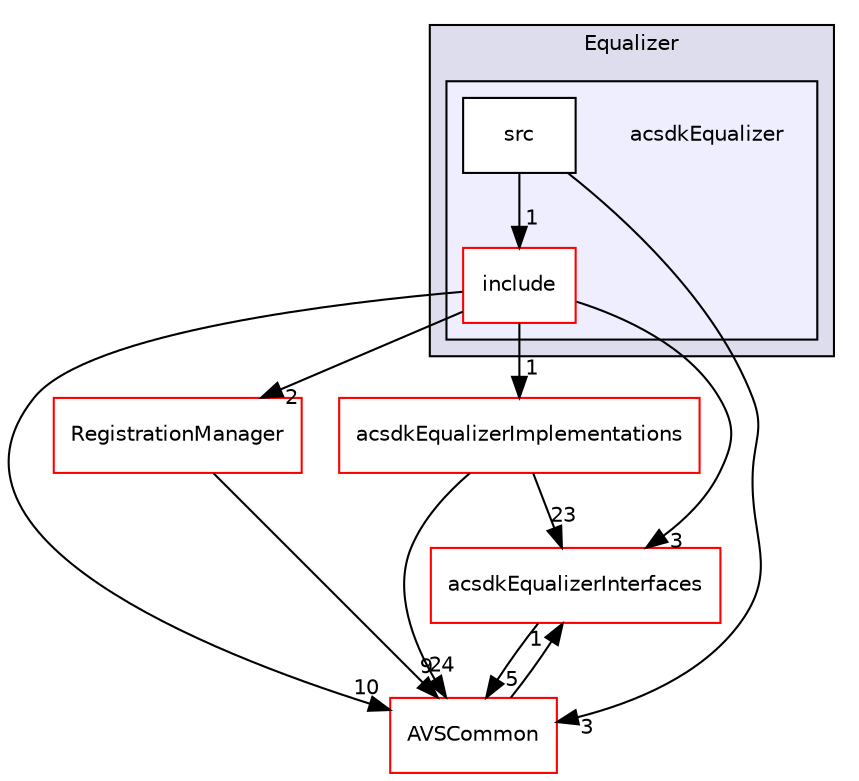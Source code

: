 digraph "/workplace/avs-device-sdk/capabilities/Equalizer/acsdkEqualizer" {
  compound=true
  node [ fontsize="10", fontname="Helvetica"];
  edge [ labelfontsize="10", labelfontname="Helvetica"];
  subgraph clusterdir_93bd0102826ece8585dc4da73daf2d1d {
    graph [ bgcolor="#ddddee", pencolor="black", label="Equalizer" fontname="Helvetica", fontsize="10", URL="dir_93bd0102826ece8585dc4da73daf2d1d.html"]
  subgraph clusterdir_4307b1d6713110c6a1e815149f665aa1 {
    graph [ bgcolor="#eeeeff", pencolor="black", label="" URL="dir_4307b1d6713110c6a1e815149f665aa1.html"];
    dir_4307b1d6713110c6a1e815149f665aa1 [shape=plaintext label="acsdkEqualizer"];
    dir_049e8ab655f5d128d18b571dc28774ac [shape=box label="include" color="red" fillcolor="white" style="filled" URL="dir_049e8ab655f5d128d18b571dc28774ac.html"];
    dir_be40f738922d6d7e86c9f3f122c91c05 [shape=box label="src" color="black" fillcolor="white" style="filled" URL="dir_be40f738922d6d7e86c9f3f122c91c05.html"];
  }
  }
  dir_e13649c008142110e36acbd52973a0dc [shape=box label="acsdkEqualizerInterfaces" fillcolor="white" style="filled" color="red" URL="dir_e13649c008142110e36acbd52973a0dc.html"];
  dir_13e65effb2bde530b17b3d5eefcd0266 [shape=box label="AVSCommon" fillcolor="white" style="filled" color="red" URL="dir_13e65effb2bde530b17b3d5eefcd0266.html"];
  dir_b14333b5607b47fe7356eaa790107bd3 [shape=box label="RegistrationManager" fillcolor="white" style="filled" color="red" URL="dir_b14333b5607b47fe7356eaa790107bd3.html"];
  dir_2a36deac1a3e1a226a789cbfacbb8bfa [shape=box label="acsdkEqualizerImplementations" fillcolor="white" style="filled" color="red" URL="dir_2a36deac1a3e1a226a789cbfacbb8bfa.html"];
  dir_e13649c008142110e36acbd52973a0dc->dir_13e65effb2bde530b17b3d5eefcd0266 [headlabel="5", labeldistance=1.5 headhref="dir_000291_000017.html"];
  dir_049e8ab655f5d128d18b571dc28774ac->dir_e13649c008142110e36acbd52973a0dc [headlabel="3", labeldistance=1.5 headhref="dir_000283_000291.html"];
  dir_049e8ab655f5d128d18b571dc28774ac->dir_13e65effb2bde530b17b3d5eefcd0266 [headlabel="10", labeldistance=1.5 headhref="dir_000283_000017.html"];
  dir_049e8ab655f5d128d18b571dc28774ac->dir_b14333b5607b47fe7356eaa790107bd3 [headlabel="2", labeldistance=1.5 headhref="dir_000283_000524.html"];
  dir_049e8ab655f5d128d18b571dc28774ac->dir_2a36deac1a3e1a226a789cbfacbb8bfa [headlabel="1", labeldistance=1.5 headhref="dir_000283_000286.html"];
  dir_be40f738922d6d7e86c9f3f122c91c05->dir_049e8ab655f5d128d18b571dc28774ac [headlabel="1", labeldistance=1.5 headhref="dir_000285_000283.html"];
  dir_be40f738922d6d7e86c9f3f122c91c05->dir_13e65effb2bde530b17b3d5eefcd0266 [headlabel="3", labeldistance=1.5 headhref="dir_000285_000017.html"];
  dir_13e65effb2bde530b17b3d5eefcd0266->dir_e13649c008142110e36acbd52973a0dc [headlabel="1", labeldistance=1.5 headhref="dir_000017_000291.html"];
  dir_b14333b5607b47fe7356eaa790107bd3->dir_13e65effb2bde530b17b3d5eefcd0266 [headlabel="9", labeldistance=1.5 headhref="dir_000524_000017.html"];
  dir_2a36deac1a3e1a226a789cbfacbb8bfa->dir_e13649c008142110e36acbd52973a0dc [headlabel="23", labeldistance=1.5 headhref="dir_000286_000291.html"];
  dir_2a36deac1a3e1a226a789cbfacbb8bfa->dir_13e65effb2bde530b17b3d5eefcd0266 [headlabel="24", labeldistance=1.5 headhref="dir_000286_000017.html"];
}

